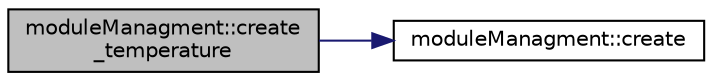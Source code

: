 digraph "moduleManagment::create_temperature"
{
 // LATEX_PDF_SIZE
  edge [fontname="Helvetica",fontsize="10",labelfontname="Helvetica",labelfontsize="10"];
  node [fontname="Helvetica",fontsize="10",shape=record];
  rankdir="LR";
  Node1 [label="moduleManagment::create\l_temperature",height=0.2,width=0.4,color="black", fillcolor="grey75", style="filled", fontcolor="black",tooltip=" "];
  Node1 -> Node2 [color="midnightblue",fontsize="10",style="solid",fontname="Helvetica"];
  Node2 [label="moduleManagment::create",height=0.2,width=0.4,color="black", fillcolor="white", style="filled",URL="$classmodule_managment.html#afda4830b1ab20afa2a745563c1d48103",tooltip=" "];
}
